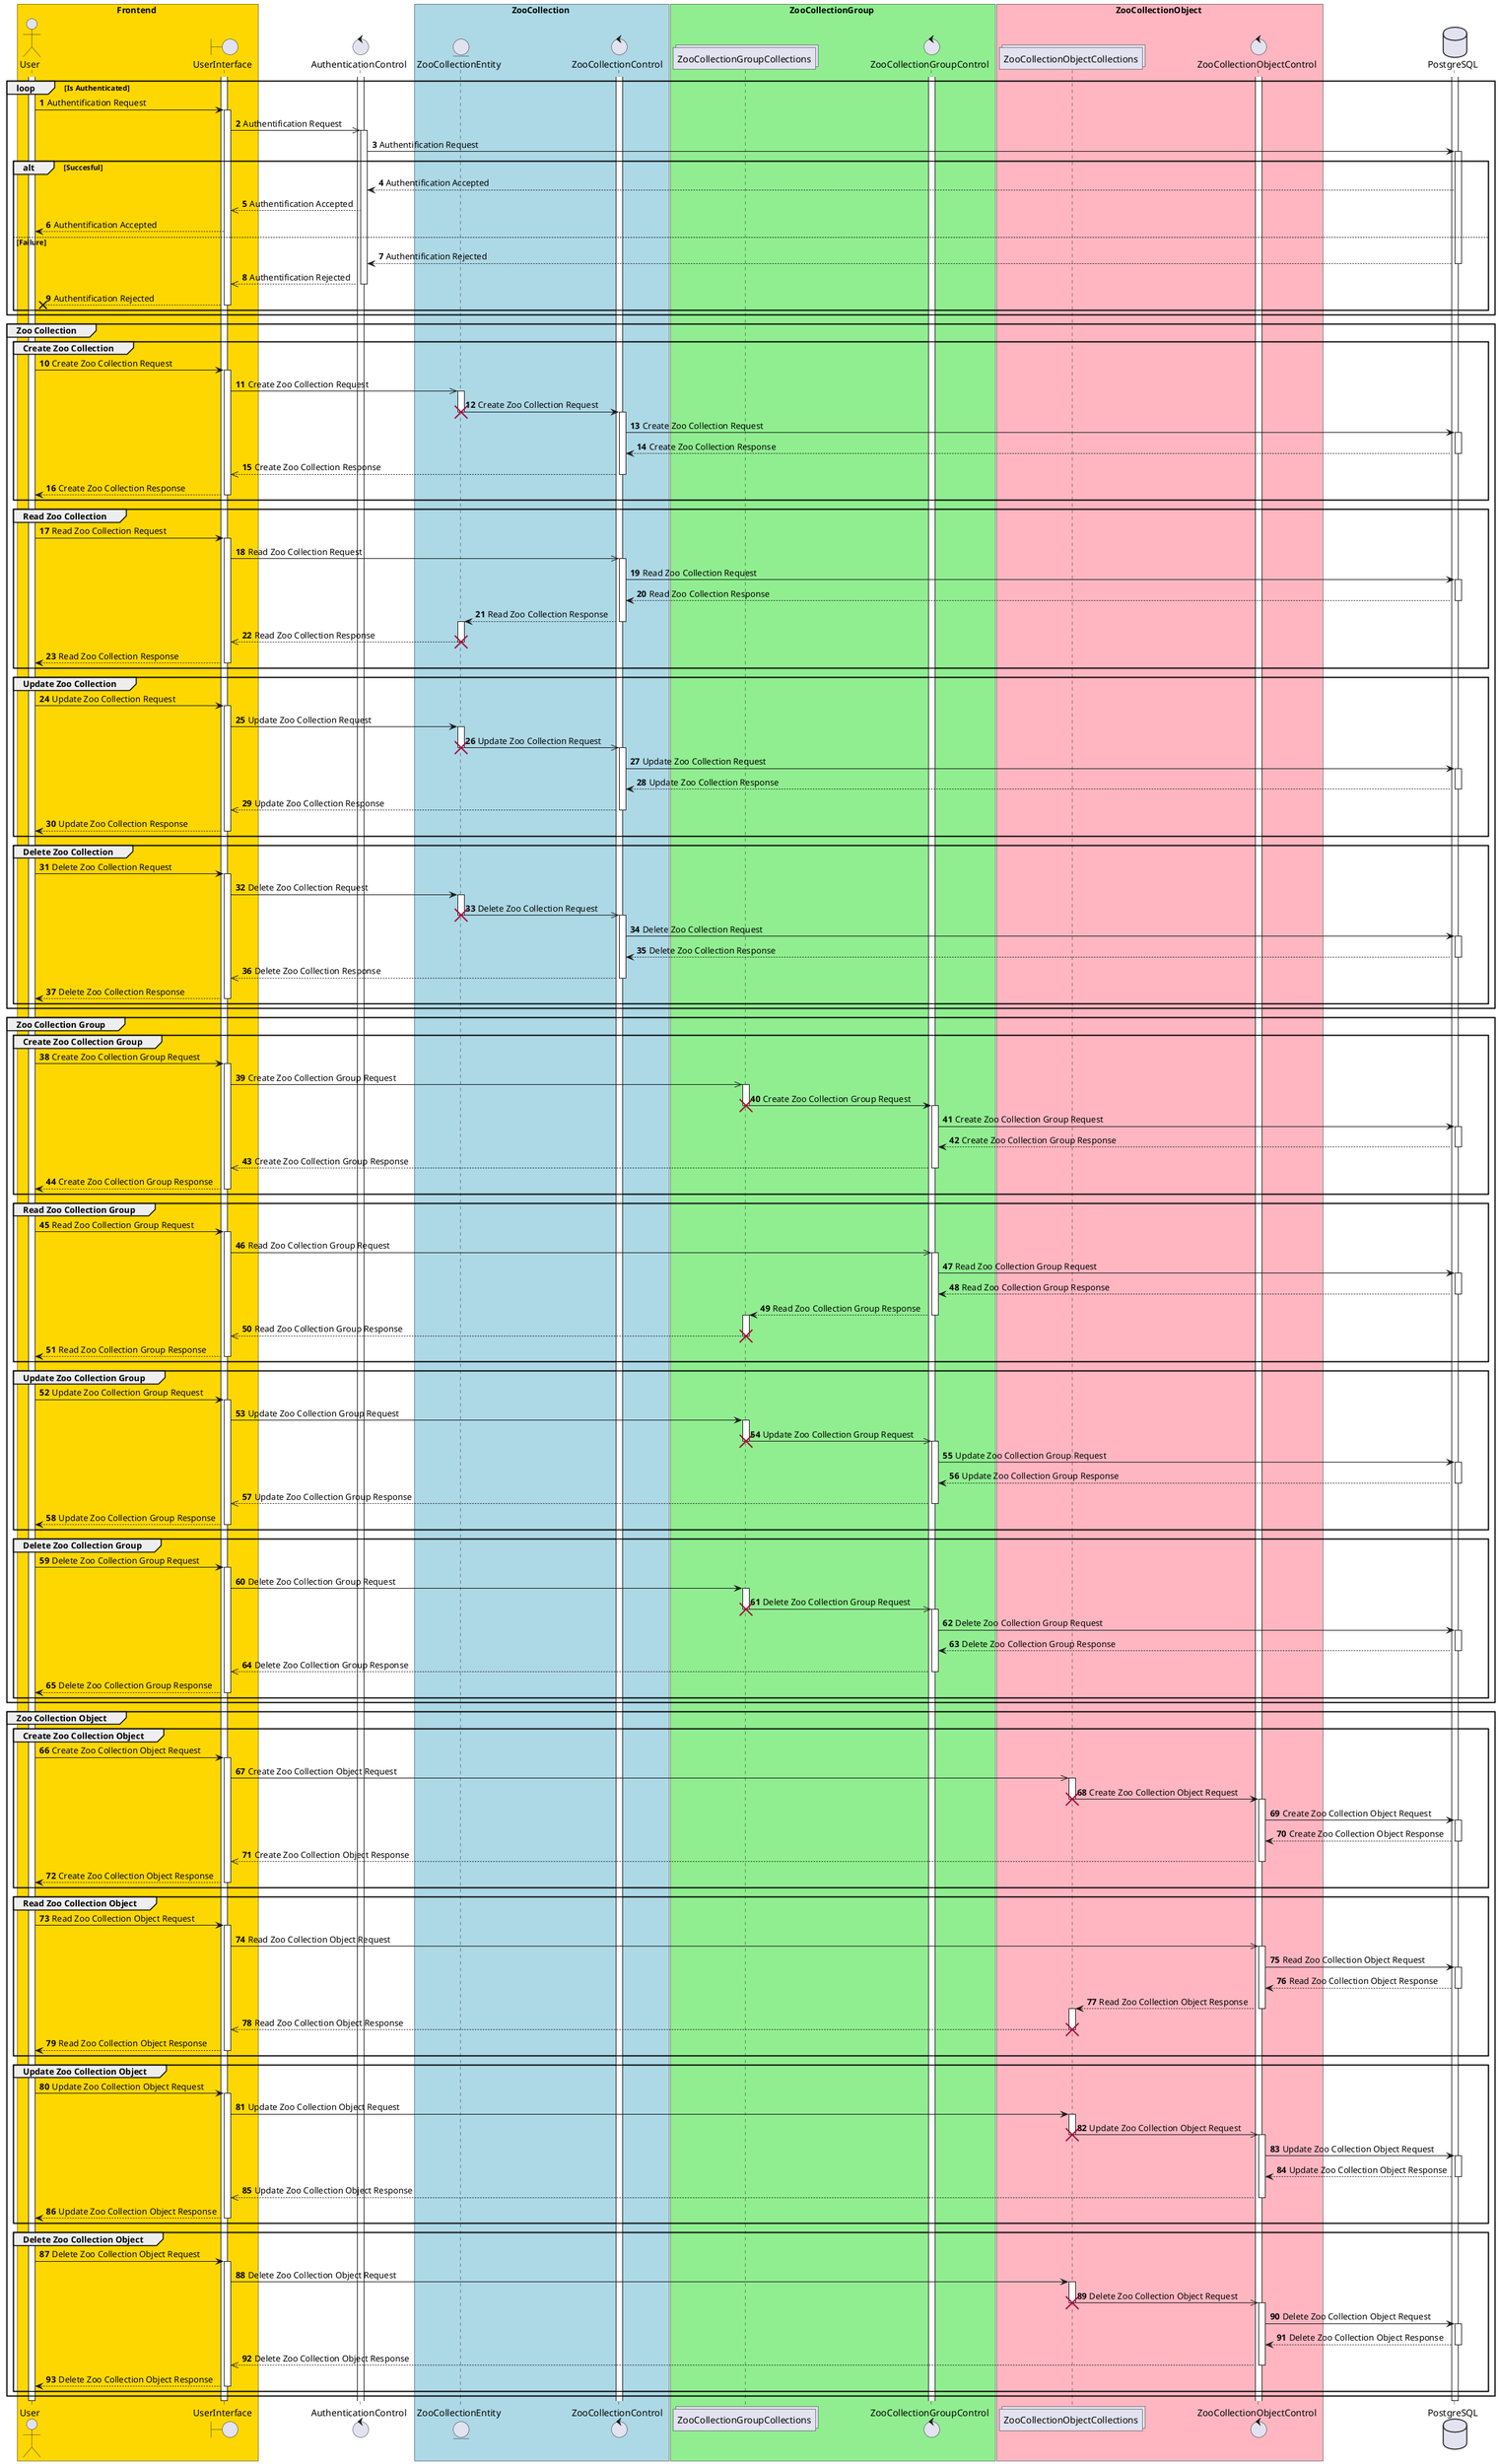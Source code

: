 @startuml
autonumber


box Frontend #Gold
    actor User as user
    activate user

    boundary UserInterface as ui
    activate ui
end box

control AuthenticationControl as authcontrol


box ZooCollection #LightBlue
    entity ZooCollectionEntity as zcentity
    control ZooCollectionControl as zccontrol
end box


box ZooCollectionGroup #LightGreen
    collections ZooCollectionGroupCollections as zcgcollections
    control ZooCollectionGroupControl as zcgcontrol
end box

box ZooCollectionObject #LightPink
    collections ZooCollectionObjectCollections as zcocollections
    control ZooCollectionObjectControl as zcocontrol
end box


database PostgreSQL as postgre
activate postgre

activate authcontrol
activate zccontrol
activate zcgcontrol
activate zcocontrol


loop Is Authenticated
    user -> ui : Authentification Request
    activate ui
    ui ->> authcontrol ++ : Authentification Request
    authcontrol -> postgre ++ : Authentification Request

    alt Succesful
        postgre --> authcontrol : Authentification Accepted
        authcontrol -->> ui : Authentification Accepted
        ui --> user : Authentification Accepted
    else Failure
        postgre --> authcontrol -- : Authentification Rejected
        authcontrol -->> ui -- : Authentification Rejected
        ui -->x user : Authentification Rejected
        deactivate ui
    end
end

autoactivate on
    
group Zoo Collection
    group Create Zoo Collection
        user -> ui : Create Zoo Collection Request
        ui ->> zcentity ++ : Create Zoo Collection Request
        zcentity -> zccontrol --++ : Create Zoo Collection Request
        destroy zcentity
        zccontrol -> postgre : Create Zoo Collection Request
        zccontrol <-- postgre : Create Zoo Collection Response
        ui <<-- zccontrol : Create Zoo Collection Response
        user <-- ui : Create Zoo Collection Response
	end

    group Read Zoo Collection
        user -> ui : Read Zoo Collection Request
        ui ->> zccontrol : Read Zoo Collection Request
        zccontrol -> postgre : Read Zoo Collection Request
        zccontrol <-- postgre : Read Zoo Collection Response
        zcentity <-- zccontrol --++ : Read Zoo Collection Response
        ui <<-- zcentity : Read Zoo Collection Response
        destroy zcentity
        user <-- ui : Read Zoo Collection Response
    end

    group Update Zoo Collection
        user -> ui : Update Zoo Collection Request
        ui -> zcentity : Update Zoo Collection Request
        zcentity ->> zccontrol --++ : Update Zoo Collection Request
        destroy zcentity
        zccontrol -> postgre : Update Zoo Collection Request
        zccontrol <-- postgre : Update Zoo Collection Response
        ui <<-- zccontrol : Update Zoo Collection Response
        user <-- ui : Update Zoo Collection Response
    end

    group Delete Zoo Collection
        user -> ui : Delete Zoo Collection Request
        ui -> zcentity : Delete Zoo Collection Request
        zcentity ->> zccontrol --++ : Delete Zoo Collection Request
        destroy zcentity
        zccontrol -> postgre : Delete Zoo Collection Request
        zccontrol <-- postgre : Delete Zoo Collection Response
        ui <<-- zccontrol : Delete Zoo Collection Response
        user <-- ui : Delete Zoo Collection Response
    end
end


group Zoo Collection Group
    group Create Zoo Collection Group
        user -> ui : Create Zoo Collection Group Request
        ui ->> zcgcollections ++ : Create Zoo Collection Group Request
        zcgcollections -> zcgcontrol --++ : Create Zoo Collection Group Request
        destroy zcgcollections
        zcgcontrol -> postgre : Create Zoo Collection Group Request
        zcgcontrol <-- postgre : Create Zoo Collection Group Response
        ui <<-- zcgcontrol : Create Zoo Collection Group Response
        user <-- ui : Create Zoo Collection Group Response
	end

    group Read Zoo Collection Group
        user -> ui : Read Zoo Collection Group Request
        ui ->> zcgcontrol : Read Zoo Collection Group Request
        zcgcontrol -> postgre : Read Zoo Collection Group Request
        zcgcontrol <-- postgre : Read Zoo Collection Group Response
        zcgcollections <-- zcgcontrol --++ : Read Zoo Collection Group Response
        ui <<-- zcgcollections : Read Zoo Collection Group Response
        destroy zcgcollections
        user <-- ui : Read Zoo Collection Group Response
    end

    group Update Zoo Collection Group
        user -> ui : Update Zoo Collection Group Request
        ui -> zcgcollections : Update Zoo Collection Group Request
        zcgcollections ->> zcgcontrol --++ : Update Zoo Collection Group Request
        destroy zcgcollections
        zcgcontrol -> postgre : Update Zoo Collection Group Request
        zcgcontrol <-- postgre : Update Zoo Collection Group Response
        ui <<-- zcgcontrol : Update Zoo Collection Group Response
        user <-- ui : Update Zoo Collection Group Response
    end

    group Delete Zoo Collection Group
        user -> ui : Delete Zoo Collection Group Request
        ui -> zcgcollections : Delete Zoo Collection Group Request
        zcgcollections ->> zcgcontrol --++ : Delete Zoo Collection Group Request
        destroy zcgcollections
        zcgcontrol -> postgre : Delete Zoo Collection Group Request
        zcgcontrol <-- postgre : Delete Zoo Collection Group Response
        ui <<-- zcgcontrol : Delete Zoo Collection Group Response
        user <-- ui : Delete Zoo Collection Group Response
    end
end


group Zoo Collection Object
    group Create Zoo Collection Object
        user -> ui : Create Zoo Collection Object Request
        ui ->> zcocollections ++ : Create Zoo Collection Object Request
        zcocollections -> zcocontrol --++ : Create Zoo Collection Object Request
        destroy zcocollections
        zcocontrol -> postgre : Create Zoo Collection Object Request
        zcocontrol <-- postgre : Create Zoo Collection Object Response
        ui <<-- zcocontrol : Create Zoo Collection Object Response
        user <-- ui : Create Zoo Collection Object Response
	end

    group Read Zoo Collection Object
        user -> ui : Read Zoo Collection Object Request
        ui ->> zcocontrol : Read Zoo Collection Object Request
        zcocontrol -> postgre : Read Zoo Collection Object Request
        zcocontrol <-- postgre : Read Zoo Collection Object Response
        zcocollections <-- zcocontrol --++ : Read Zoo Collection Object Response
        ui <<-- zcocollections : Read Zoo Collection Object Response
        destroy zcocollections
        user <-- ui : Read Zoo Collection Object Response
    end

    group Update Zoo Collection Object
        user -> ui : Update Zoo Collection Object Request
        ui -> zcocollections : Update Zoo Collection Object Request
        zcocollections ->> zcocontrol --++ : Update Zoo Collection Object Request
        destroy zcocollections
        zcocontrol -> postgre : Update Zoo Collection Object Request
        zcocontrol <-- postgre : Update Zoo Collection Object Response
        ui <<-- zcocontrol : Update Zoo Collection Object Response
        user <-- ui : Update Zoo Collection Object Response
    end

    group Delete Zoo Collection Object
        user -> ui : Delete Zoo Collection Object Request
        ui -> zcocollections : Delete Zoo Collection Object Request
        zcocollections ->> zcocontrol --++ : Delete Zoo Collection Object Request
        destroy zcocollections
        zcocontrol -> postgre : Delete Zoo Collection Object Request
        zcocontrol <-- postgre : Delete Zoo Collection Object Response
        ui <<-- zcocontrol : Delete Zoo Collection Object Response
        user <-- ui : Delete Zoo Collection Object Response
    end
end
    

deactivate ui
deactivate user
deactivate postgre
@enduml
